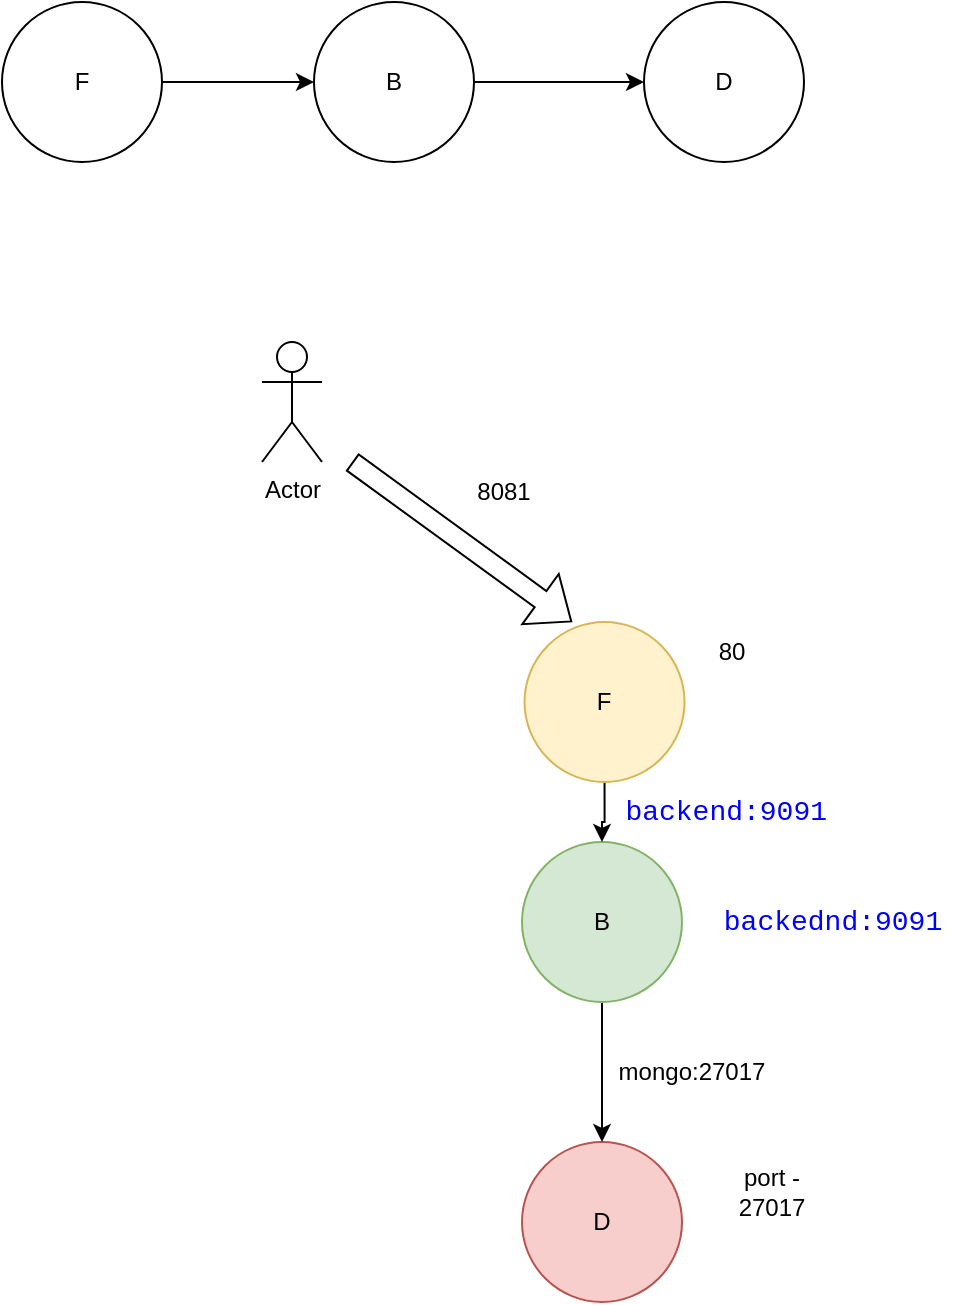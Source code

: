 <mxfile>
    <diagram id="ipW8edkkegpd3cxkHu0h" name="Page-1">
        <mxGraphModel dx="1474" dy="-5001" grid="1" gridSize="10" guides="1" tooltips="1" connect="1" arrows="1" fold="1" page="1" pageScale="1" pageWidth="850" pageHeight="1100" math="0" shadow="0">
            <root>
                <mxCell id="0"/>
                <mxCell id="1" parent="0"/>
                <mxCell id="3" value="D" style="ellipse;whiteSpace=wrap;html=1;aspect=fixed;fillColor=#f8cecc;strokeColor=#b85450;" vertex="1" parent="1">
                    <mxGeometry x="120" y="6740" width="80" height="80" as="geometry"/>
                </mxCell>
                <mxCell id="4" value="" style="edgeStyle=orthogonalEdgeStyle;rounded=0;orthogonalLoop=1;jettySize=auto;html=1;" edge="1" parent="1" source="5" target="3">
                    <mxGeometry relative="1" as="geometry"/>
                </mxCell>
                <mxCell id="5" value="B" style="ellipse;whiteSpace=wrap;html=1;aspect=fixed;fillColor=#d5e8d4;strokeColor=#82b366;" vertex="1" parent="1">
                    <mxGeometry x="120" y="6590" width="80" height="80" as="geometry"/>
                </mxCell>
                <mxCell id="6" value="" style="edgeStyle=orthogonalEdgeStyle;rounded=0;orthogonalLoop=1;jettySize=auto;html=1;" edge="1" parent="1" source="7" target="5">
                    <mxGeometry relative="1" as="geometry"/>
                </mxCell>
                <mxCell id="7" value="F" style="ellipse;whiteSpace=wrap;html=1;aspect=fixed;fillColor=#fff2cc;strokeColor=#d6b656;" vertex="1" parent="1">
                    <mxGeometry x="121.27" y="6480" width="80" height="80" as="geometry"/>
                </mxCell>
                <mxCell id="8" value="port - 27017" style="text;html=1;align=center;verticalAlign=middle;whiteSpace=wrap;rounded=0;" vertex="1" parent="1">
                    <mxGeometry x="215" y="6750" width="60" height="30" as="geometry"/>
                </mxCell>
                <mxCell id="9" value="mongo:27017" style="text;html=1;align=center;verticalAlign=middle;whiteSpace=wrap;rounded=0;" vertex="1" parent="1">
                    <mxGeometry x="175" y="6690" width="60" height="30" as="geometry"/>
                </mxCell>
                <mxCell id="10" value="&lt;div style=&quot;background-color: rgb(255, 255, 255); font-family: Consolas, &amp;quot;Courier New&amp;quot;, monospace; font-size: 14px; line-height: 19px; white-space-collapse: preserve;&quot;&gt;&lt;span style=&quot;color: #0000ff;&quot;&gt;backednd:9091&lt;/span&gt;&lt;/div&gt;" style="text;html=1;align=center;verticalAlign=middle;resizable=0;points=[];autosize=1;strokeColor=none;fillColor=none;" vertex="1" parent="1">
                    <mxGeometry x="215" y="6615" width="120" height="30" as="geometry"/>
                </mxCell>
                <mxCell id="11" value="&lt;div style=&quot;background-color: rgb(255, 255, 255); font-family: Consolas, &amp;quot;Courier New&amp;quot;, monospace; font-size: 14px; line-height: 19px; white-space-collapse: preserve;&quot;&gt;&lt;span style=&quot;color: #0000ff;&quot;&gt;backend:9091&lt;/span&gt; &amp;nbsp;&lt;/div&gt;" style="text;html=1;align=center;verticalAlign=middle;resizable=0;points=[];autosize=1;strokeColor=none;fillColor=none;" vertex="1" parent="1">
                    <mxGeometry x="165" y="6560" width="130" height="30" as="geometry"/>
                </mxCell>
                <mxCell id="12" value="Actor" style="shape=umlActor;verticalLabelPosition=bottom;verticalAlign=top;html=1;outlineConnect=0;" vertex="1" parent="1">
                    <mxGeometry x="-10" y="6340" width="30" height="60" as="geometry"/>
                </mxCell>
                <mxCell id="13" value="" style="shape=flexArrow;endArrow=classic;html=1;rounded=0;entryX=0.297;entryY=0;entryDx=0;entryDy=0;entryPerimeter=0;" edge="1" parent="1" target="7">
                    <mxGeometry width="50" height="50" relative="1" as="geometry">
                        <mxPoint x="35" y="6400" as="sourcePoint"/>
                        <mxPoint x="85" y="6350" as="targetPoint"/>
                    </mxGeometry>
                </mxCell>
                <mxCell id="14" value="8081" style="text;html=1;align=center;verticalAlign=middle;whiteSpace=wrap;rounded=0;" vertex="1" parent="1">
                    <mxGeometry x="81" y="6400" width="60" height="30" as="geometry"/>
                </mxCell>
                <mxCell id="15" value="80" style="text;html=1;align=center;verticalAlign=middle;whiteSpace=wrap;rounded=0;" vertex="1" parent="1">
                    <mxGeometry x="195" y="6480" width="60" height="30" as="geometry"/>
                </mxCell>
                <mxCell id="16" value="" style="edgeStyle=orthogonalEdgeStyle;rounded=0;orthogonalLoop=1;jettySize=auto;html=1;" edge="1" parent="1" source="17" target="19">
                    <mxGeometry relative="1" as="geometry"/>
                </mxCell>
                <mxCell id="17" value="F" style="ellipse;whiteSpace=wrap;html=1;aspect=fixed;" vertex="1" parent="1">
                    <mxGeometry x="-140" y="6170" width="80" height="80" as="geometry"/>
                </mxCell>
                <mxCell id="18" value="" style="edgeStyle=orthogonalEdgeStyle;rounded=0;orthogonalLoop=1;jettySize=auto;html=1;" edge="1" parent="1" source="19" target="20">
                    <mxGeometry relative="1" as="geometry"/>
                </mxCell>
                <mxCell id="19" value="B" style="ellipse;whiteSpace=wrap;html=1;aspect=fixed;" vertex="1" parent="1">
                    <mxGeometry x="16.0" y="6170" width="80" height="80" as="geometry"/>
                </mxCell>
                <mxCell id="20" value="D" style="ellipse;whiteSpace=wrap;html=1;aspect=fixed;" vertex="1" parent="1">
                    <mxGeometry x="181" y="6170" width="80" height="80" as="geometry"/>
                </mxCell>
            </root>
        </mxGraphModel>
    </diagram>
</mxfile>